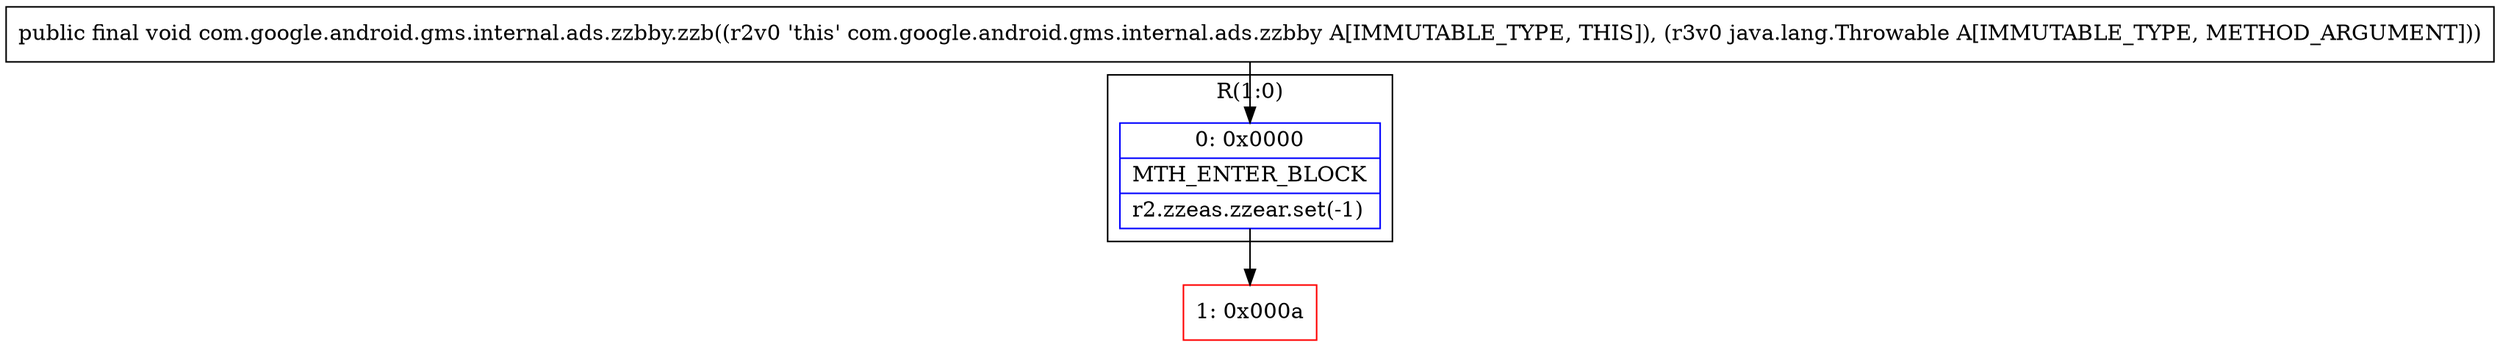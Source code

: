 digraph "CFG forcom.google.android.gms.internal.ads.zzbby.zzb(Ljava\/lang\/Throwable;)V" {
subgraph cluster_Region_635457707 {
label = "R(1:0)";
node [shape=record,color=blue];
Node_0 [shape=record,label="{0\:\ 0x0000|MTH_ENTER_BLOCK\l|r2.zzeas.zzear.set(\-1)\l}"];
}
Node_1 [shape=record,color=red,label="{1\:\ 0x000a}"];
MethodNode[shape=record,label="{public final void com.google.android.gms.internal.ads.zzbby.zzb((r2v0 'this' com.google.android.gms.internal.ads.zzbby A[IMMUTABLE_TYPE, THIS]), (r3v0 java.lang.Throwable A[IMMUTABLE_TYPE, METHOD_ARGUMENT])) }"];
MethodNode -> Node_0;
Node_0 -> Node_1;
}

